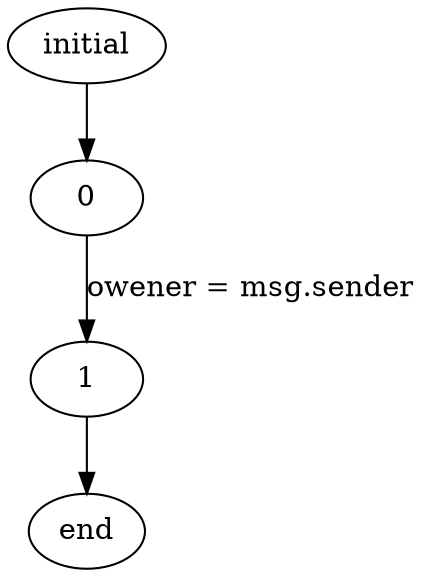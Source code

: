 digraph KotET{
initial -> "0";
"1" -> end;"0" -> "1" [label = "owener = msg.sender"];

}
digraph withdraw{
initial -> "0";
"8" -> end;"0" -> "1" [label = "balances[msg.sender]"];
"1" -> "2" [label = "balances[msg.sender] >= _amount"];
"3" -> "5" [label = "balances[msg.sender]"];
"5" -> "6" [label = "balances[msg.sender] -= _amount"];
"6" -> "7" [label = "etherLeft -= _amount"];
"7" -> ""8" : send(_amount)" [label = "uponEntry(send(_amount))"];
""8" : send(_amount)" -> "8" [label = "uponExit(send(_amount))"];
"9" -> throw [label = "balances[msg.sender] >= _amount == false"];
"2" -> "9" [label = "require(balances[msg.sender] >= _amount)"];
"9" -> "3" [label = "balances[msg.sender] >= _amount == true"];

}
